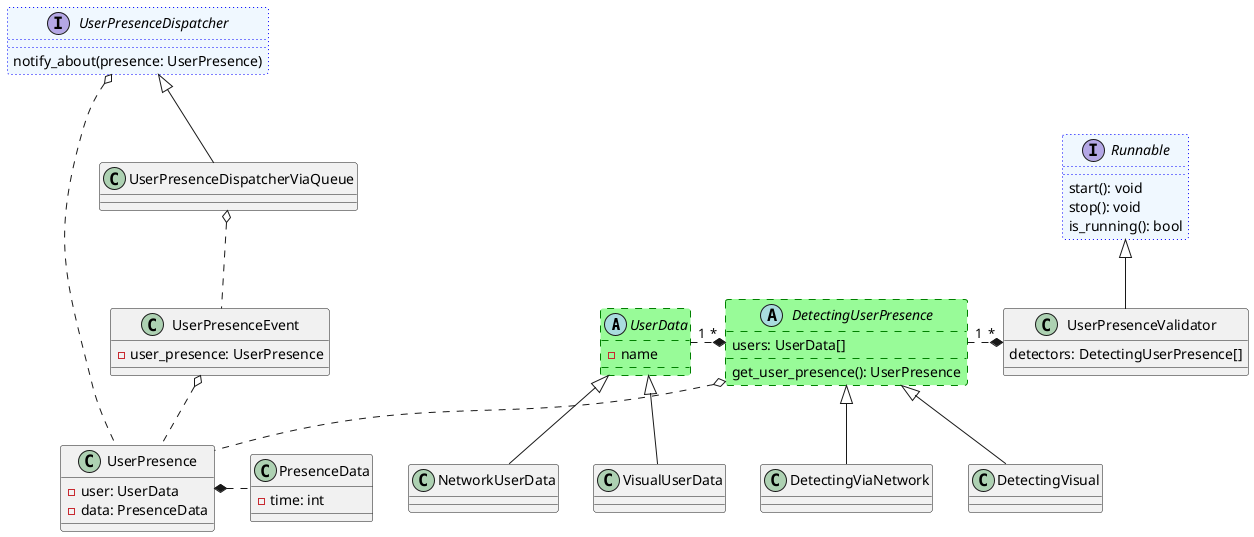 @startuml
'https://plantuml.com/class-diagram

abstract class UserData #palegreen ##[dashed]green {
 - name
}
class NetworkUserData
class VisualUserData


UserData <|-- NetworkUserData
UserData <|-- VisualUserData

class UserPresenceValidator {
   detectors: DetectingUserPresence[]
}

abstract class DetectingUserPresence #palegreen ##[dashed]green {
    users: UserData[]
    get_user_presence(): UserPresence
}

interface Runnable #aliceblue ##[dotted]blue {
   start(): void
   stop(): void
   is_running(): bool
}

interface UserPresenceDispatcher #aliceblue ##[dotted]blue {
  notify_about(presence: UserPresence)
}

class UserPresenceDispatcherViaQueue

class UserPresence {
  - user: UserData
  - data: PresenceData
}

class UserPresenceEvent {
  - user_presence: UserPresence
}

class PresenceData {
  - time: int
}

class DetectingViaNetwork
class DetectingVisual

DetectingUserPresence <|-- DetectingViaNetwork
DetectingUserPresence  <|-- DetectingVisual

UserPresenceDispatcher <|-down- UserPresenceDispatcherViaQueue

DetectingUserPresence "*" *.left "1" UserData


Runnable <|-- UserPresenceValidator


UserPresenceValidator "*" *.left. "1" DetectingUserPresence
UserPresence *. PresenceData
UserPresenceDispatcher o.. UserPresence
DetectingUserPresence o.. UserPresence
UserPresenceDispatcherViaQueue o.. UserPresenceEvent
UserPresenceEvent o.. UserPresence


@enduml